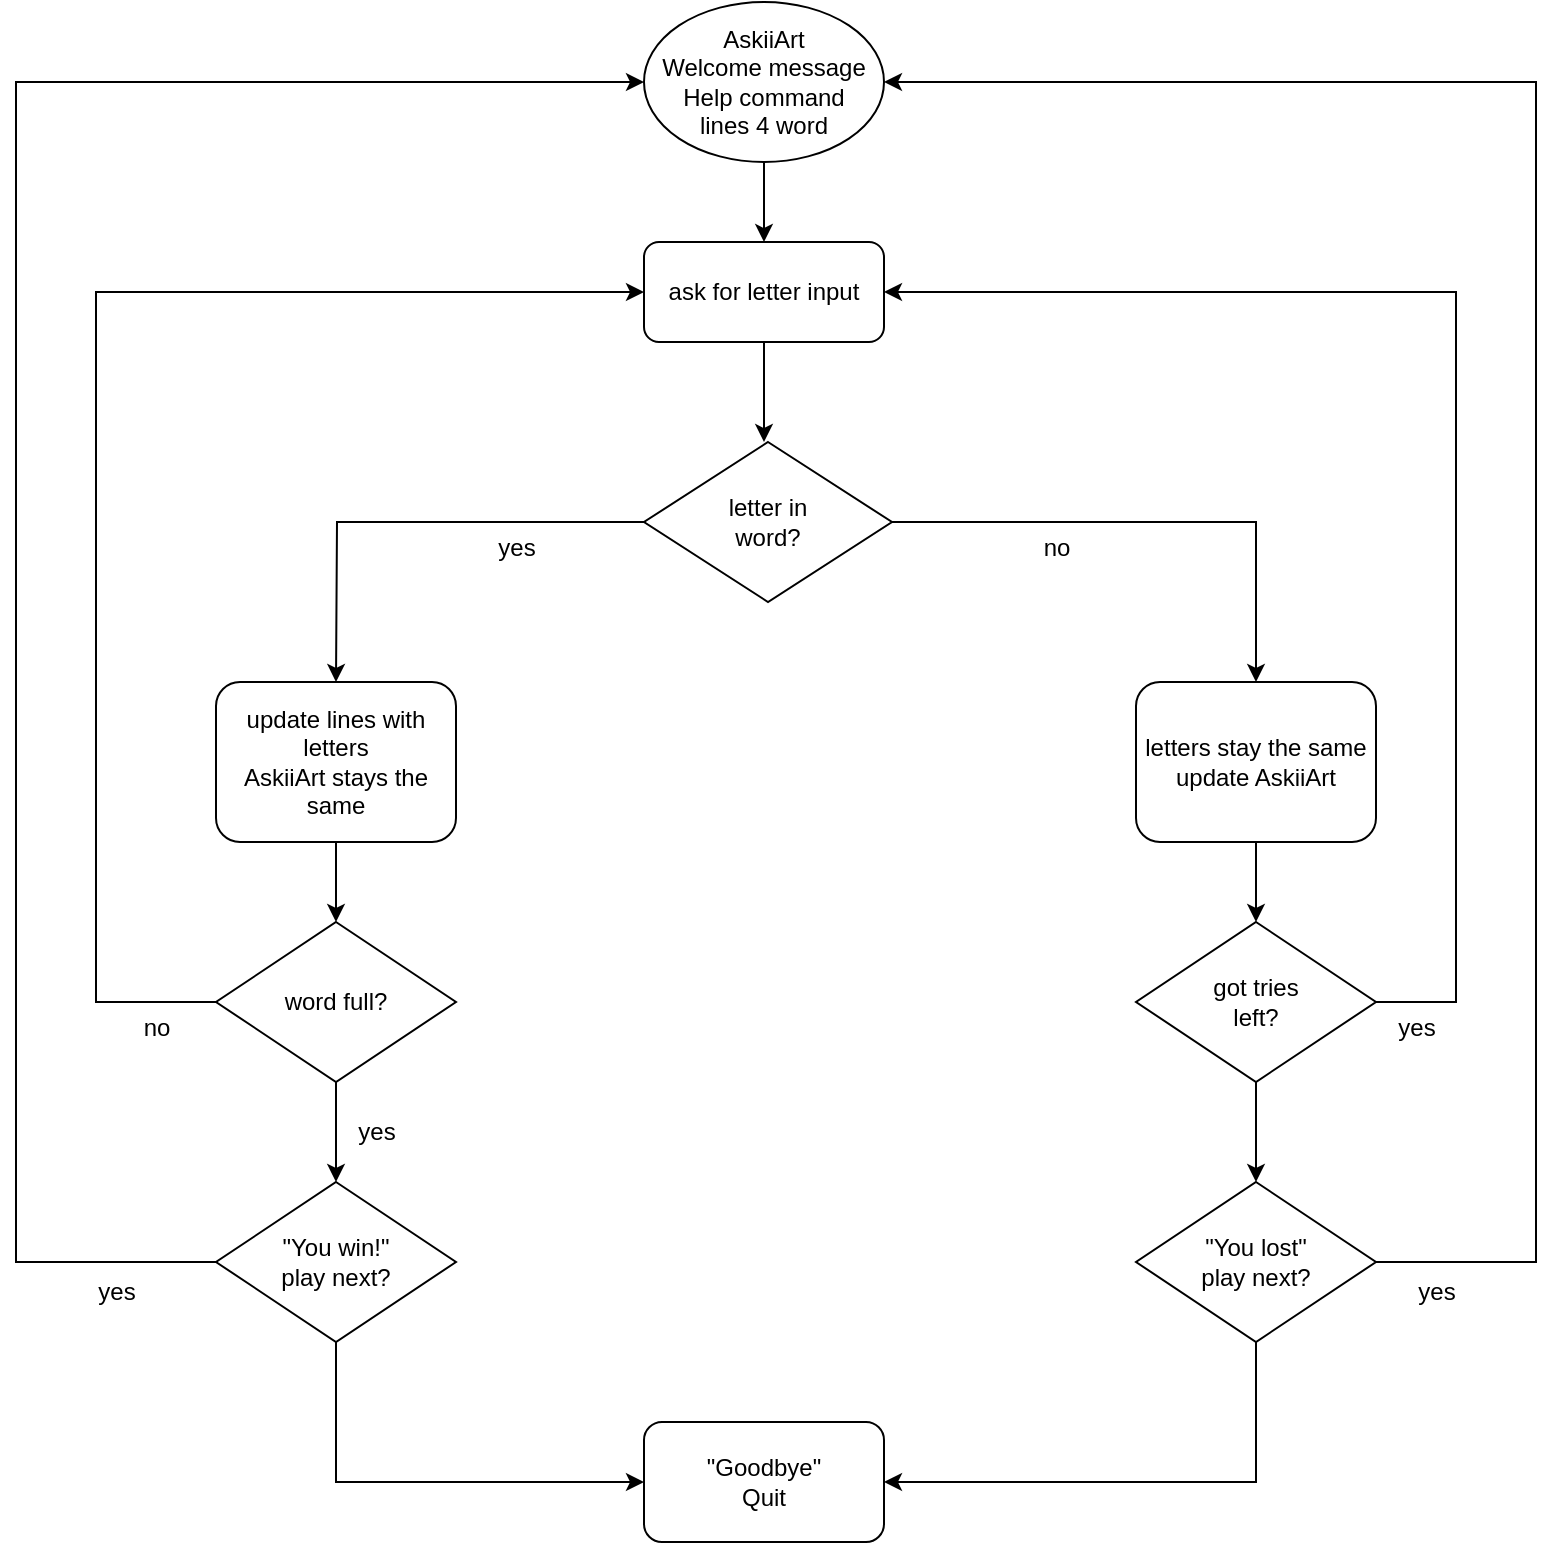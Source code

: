 <mxfile version="22.1.2" type="github">
  <diagram name="Seite-1" id="L9Z_dI5PGf_O8uNPVAG_">
    <mxGraphModel dx="1393" dy="758" grid="1" gridSize="10" guides="1" tooltips="1" connect="1" arrows="1" fold="1" page="1" pageScale="1" pageWidth="827" pageHeight="1169" math="0" shadow="0">
      <root>
        <mxCell id="0" />
        <mxCell id="1" parent="0" />
        <mxCell id="QCOKiLpaWQx9IncoyNJt-1" style="edgeStyle=orthogonalEdgeStyle;rounded=0;orthogonalLoop=1;jettySize=auto;html=1;exitX=0.5;exitY=1;exitDx=0;exitDy=0;" edge="1" parent="1" source="cbudIIvQJMyW4WHfgBlQ-1" target="QCOKiLpaWQx9IncoyNJt-2">
          <mxGeometry relative="1" as="geometry">
            <mxPoint x="414" y="130" as="targetPoint" />
          </mxGeometry>
        </mxCell>
        <mxCell id="cbudIIvQJMyW4WHfgBlQ-1" value="AskiiArt&lt;br&gt;Welcome message&lt;br&gt;Help command&lt;br&gt;lines 4 word" style="ellipse;whiteSpace=wrap;html=1;" parent="1" vertex="1">
          <mxGeometry x="354" y="20" width="120" height="80" as="geometry" />
        </mxCell>
        <mxCell id="QCOKiLpaWQx9IncoyNJt-4" style="edgeStyle=orthogonalEdgeStyle;rounded=0;orthogonalLoop=1;jettySize=auto;html=1;entryX=0.5;entryY=0;entryDx=0;entryDy=0;" edge="1" parent="1" source="QCOKiLpaWQx9IncoyNJt-2">
          <mxGeometry relative="1" as="geometry">
            <mxPoint x="414" y="240" as="targetPoint" />
          </mxGeometry>
        </mxCell>
        <mxCell id="QCOKiLpaWQx9IncoyNJt-2" value="ask for letter input" style="rounded=1;whiteSpace=wrap;html=1;" vertex="1" parent="1">
          <mxGeometry x="354" y="140" width="120" height="50" as="geometry" />
        </mxCell>
        <mxCell id="QCOKiLpaWQx9IncoyNJt-6" style="edgeStyle=orthogonalEdgeStyle;rounded=0;orthogonalLoop=1;jettySize=auto;html=1;" edge="1" parent="1" source="QCOKiLpaWQx9IncoyNJt-5">
          <mxGeometry relative="1" as="geometry">
            <mxPoint x="200" y="360" as="targetPoint" />
          </mxGeometry>
        </mxCell>
        <mxCell id="QCOKiLpaWQx9IncoyNJt-10" style="edgeStyle=orthogonalEdgeStyle;rounded=0;orthogonalLoop=1;jettySize=auto;html=1;" edge="1" parent="1" source="QCOKiLpaWQx9IncoyNJt-5" target="QCOKiLpaWQx9IncoyNJt-9">
          <mxGeometry relative="1" as="geometry" />
        </mxCell>
        <mxCell id="QCOKiLpaWQx9IncoyNJt-5" value="letter in&lt;br&gt;word?" style="rhombus;whiteSpace=wrap;html=1;" vertex="1" parent="1">
          <mxGeometry x="354" y="240" width="124" height="80" as="geometry" />
        </mxCell>
        <mxCell id="QCOKiLpaWQx9IncoyNJt-7" value="yes" style="text;html=1;align=center;verticalAlign=middle;resizable=0;points=[];autosize=1;strokeColor=none;fillColor=none;" vertex="1" parent="1">
          <mxGeometry x="270" y="278" width="40" height="30" as="geometry" />
        </mxCell>
        <mxCell id="QCOKiLpaWQx9IncoyNJt-17" style="edgeStyle=orthogonalEdgeStyle;rounded=0;orthogonalLoop=1;jettySize=auto;html=1;exitX=0.5;exitY=1;exitDx=0;exitDy=0;" edge="1" parent="1" source="QCOKiLpaWQx9IncoyNJt-8">
          <mxGeometry relative="1" as="geometry">
            <mxPoint x="200" y="480" as="targetPoint" />
          </mxGeometry>
        </mxCell>
        <mxCell id="QCOKiLpaWQx9IncoyNJt-8" value="update lines with letters&lt;br&gt;AskiiArt stays the same" style="rounded=1;whiteSpace=wrap;html=1;" vertex="1" parent="1">
          <mxGeometry x="140" y="360" width="120" height="80" as="geometry" />
        </mxCell>
        <mxCell id="QCOKiLpaWQx9IncoyNJt-21" style="edgeStyle=orthogonalEdgeStyle;rounded=0;orthogonalLoop=1;jettySize=auto;html=1;exitX=0.5;exitY=1;exitDx=0;exitDy=0;" edge="1" parent="1" source="QCOKiLpaWQx9IncoyNJt-9">
          <mxGeometry relative="1" as="geometry">
            <mxPoint x="660" y="480" as="targetPoint" />
          </mxGeometry>
        </mxCell>
        <mxCell id="QCOKiLpaWQx9IncoyNJt-9" value="letters stay the same&lt;br&gt;update AskiiArt" style="rounded=1;whiteSpace=wrap;html=1;" vertex="1" parent="1">
          <mxGeometry x="600" y="360" width="120" height="80" as="geometry" />
        </mxCell>
        <mxCell id="QCOKiLpaWQx9IncoyNJt-11" value="no" style="text;html=1;align=center;verticalAlign=middle;resizable=0;points=[];autosize=1;strokeColor=none;fillColor=none;" vertex="1" parent="1">
          <mxGeometry x="540" y="278" width="40" height="30" as="geometry" />
        </mxCell>
        <mxCell id="QCOKiLpaWQx9IncoyNJt-25" style="edgeStyle=orthogonalEdgeStyle;rounded=0;orthogonalLoop=1;jettySize=auto;html=1;exitX=1;exitY=0.5;exitDx=0;exitDy=0;entryX=1;entryY=0.5;entryDx=0;entryDy=0;" edge="1" parent="1" source="QCOKiLpaWQx9IncoyNJt-24" target="QCOKiLpaWQx9IncoyNJt-2">
          <mxGeometry relative="1" as="geometry">
            <Array as="points">
              <mxPoint x="760" y="520" />
              <mxPoint x="760" y="165" />
            </Array>
          </mxGeometry>
        </mxCell>
        <mxCell id="QCOKiLpaWQx9IncoyNJt-28" style="edgeStyle=orthogonalEdgeStyle;rounded=0;orthogonalLoop=1;jettySize=auto;html=1;exitX=0.5;exitY=1;exitDx=0;exitDy=0;entryX=0.5;entryY=0;entryDx=0;entryDy=0;" edge="1" parent="1" source="QCOKiLpaWQx9IncoyNJt-24">
          <mxGeometry relative="1" as="geometry">
            <mxPoint x="660" y="610" as="targetPoint" />
          </mxGeometry>
        </mxCell>
        <mxCell id="QCOKiLpaWQx9IncoyNJt-24" value="got tries&lt;br&gt;left?" style="rhombus;whiteSpace=wrap;html=1;" vertex="1" parent="1">
          <mxGeometry x="600" y="480" width="120" height="80" as="geometry" />
        </mxCell>
        <mxCell id="QCOKiLpaWQx9IncoyNJt-26" value="yes" style="text;html=1;align=center;verticalAlign=middle;resizable=0;points=[];autosize=1;strokeColor=none;fillColor=none;" vertex="1" parent="1">
          <mxGeometry x="720" y="518" width="40" height="30" as="geometry" />
        </mxCell>
        <mxCell id="QCOKiLpaWQx9IncoyNJt-31" style="edgeStyle=orthogonalEdgeStyle;rounded=0;orthogonalLoop=1;jettySize=auto;html=1;exitX=1;exitY=0.5;exitDx=0;exitDy=0;entryX=1;entryY=0.5;entryDx=0;entryDy=0;" edge="1" parent="1" source="QCOKiLpaWQx9IncoyNJt-30" target="cbudIIvQJMyW4WHfgBlQ-1">
          <mxGeometry relative="1" as="geometry">
            <mxPoint x="480" y="60" as="targetPoint" />
            <Array as="points">
              <mxPoint x="800" y="650" />
              <mxPoint x="800" y="60" />
            </Array>
          </mxGeometry>
        </mxCell>
        <mxCell id="QCOKiLpaWQx9IncoyNJt-43" style="edgeStyle=orthogonalEdgeStyle;rounded=0;orthogonalLoop=1;jettySize=auto;html=1;exitX=0.5;exitY=1;exitDx=0;exitDy=0;entryX=1;entryY=0.5;entryDx=0;entryDy=0;" edge="1" parent="1" source="QCOKiLpaWQx9IncoyNJt-30" target="QCOKiLpaWQx9IncoyNJt-41">
          <mxGeometry relative="1" as="geometry" />
        </mxCell>
        <mxCell id="QCOKiLpaWQx9IncoyNJt-30" value="&quot;You lost&quot;&lt;br&gt;play next?" style="rhombus;whiteSpace=wrap;html=1;" vertex="1" parent="1">
          <mxGeometry x="600" y="610" width="120" height="80" as="geometry" />
        </mxCell>
        <mxCell id="QCOKiLpaWQx9IncoyNJt-32" value="yes" style="text;html=1;align=center;verticalAlign=middle;resizable=0;points=[];autosize=1;strokeColor=none;fillColor=none;" vertex="1" parent="1">
          <mxGeometry x="730" y="650" width="40" height="30" as="geometry" />
        </mxCell>
        <mxCell id="QCOKiLpaWQx9IncoyNJt-34" style="edgeStyle=orthogonalEdgeStyle;rounded=0;orthogonalLoop=1;jettySize=auto;html=1;exitX=0;exitY=0.5;exitDx=0;exitDy=0;entryX=0;entryY=0.5;entryDx=0;entryDy=0;" edge="1" parent="1" source="QCOKiLpaWQx9IncoyNJt-33" target="QCOKiLpaWQx9IncoyNJt-2">
          <mxGeometry relative="1" as="geometry">
            <Array as="points">
              <mxPoint x="80" y="520" />
              <mxPoint x="80" y="165" />
            </Array>
          </mxGeometry>
        </mxCell>
        <mxCell id="QCOKiLpaWQx9IncoyNJt-37" style="edgeStyle=orthogonalEdgeStyle;rounded=0;orthogonalLoop=1;jettySize=auto;html=1;exitX=0.5;exitY=1;exitDx=0;exitDy=0;" edge="1" parent="1" source="QCOKiLpaWQx9IncoyNJt-33" target="QCOKiLpaWQx9IncoyNJt-36">
          <mxGeometry relative="1" as="geometry" />
        </mxCell>
        <mxCell id="QCOKiLpaWQx9IncoyNJt-33" value="word full?" style="rhombus;whiteSpace=wrap;html=1;" vertex="1" parent="1">
          <mxGeometry x="140" y="480" width="120" height="80" as="geometry" />
        </mxCell>
        <mxCell id="QCOKiLpaWQx9IncoyNJt-35" value="no" style="text;html=1;align=center;verticalAlign=middle;resizable=0;points=[];autosize=1;strokeColor=none;fillColor=none;" vertex="1" parent="1">
          <mxGeometry x="90" y="518" width="40" height="30" as="geometry" />
        </mxCell>
        <mxCell id="QCOKiLpaWQx9IncoyNJt-39" style="edgeStyle=orthogonalEdgeStyle;rounded=0;orthogonalLoop=1;jettySize=auto;html=1;exitX=0;exitY=0.5;exitDx=0;exitDy=0;entryX=0;entryY=0.5;entryDx=0;entryDy=0;" edge="1" parent="1" source="QCOKiLpaWQx9IncoyNJt-36" target="cbudIIvQJMyW4WHfgBlQ-1">
          <mxGeometry relative="1" as="geometry">
            <Array as="points">
              <mxPoint x="40" y="650" />
              <mxPoint x="40" y="60" />
            </Array>
          </mxGeometry>
        </mxCell>
        <mxCell id="QCOKiLpaWQx9IncoyNJt-42" style="edgeStyle=orthogonalEdgeStyle;rounded=0;orthogonalLoop=1;jettySize=auto;html=1;exitX=0.5;exitY=1;exitDx=0;exitDy=0;entryX=0;entryY=0.5;entryDx=0;entryDy=0;" edge="1" parent="1" source="QCOKiLpaWQx9IncoyNJt-36" target="QCOKiLpaWQx9IncoyNJt-41">
          <mxGeometry relative="1" as="geometry" />
        </mxCell>
        <mxCell id="QCOKiLpaWQx9IncoyNJt-36" value="&quot;You win!&quot;&lt;br&gt;play next?" style="rhombus;whiteSpace=wrap;html=1;" vertex="1" parent="1">
          <mxGeometry x="140" y="610" width="120" height="80" as="geometry" />
        </mxCell>
        <mxCell id="QCOKiLpaWQx9IncoyNJt-38" value="yes" style="text;html=1;align=center;verticalAlign=middle;resizable=0;points=[];autosize=1;strokeColor=none;fillColor=none;" vertex="1" parent="1">
          <mxGeometry x="200" y="569.5" width="40" height="30" as="geometry" />
        </mxCell>
        <mxCell id="QCOKiLpaWQx9IncoyNJt-40" value="yes" style="text;html=1;align=center;verticalAlign=middle;resizable=0;points=[];autosize=1;strokeColor=none;fillColor=none;" vertex="1" parent="1">
          <mxGeometry x="70" y="650" width="40" height="30" as="geometry" />
        </mxCell>
        <mxCell id="QCOKiLpaWQx9IncoyNJt-41" value="&quot;Goodbye&quot;&lt;br&gt;Quit" style="rounded=1;whiteSpace=wrap;html=1;" vertex="1" parent="1">
          <mxGeometry x="354" y="730" width="120" height="60" as="geometry" />
        </mxCell>
      </root>
    </mxGraphModel>
  </diagram>
</mxfile>
